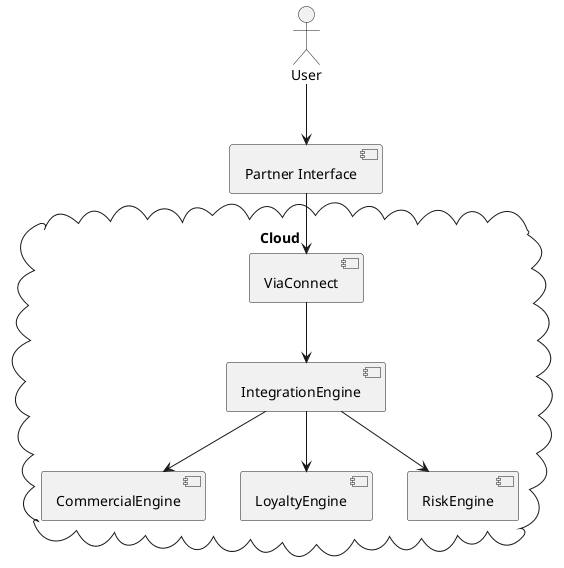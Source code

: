 @startuml

actor User
component "Partner Interface" as PartnerInterface
User --> PartnerInterface


cloud Cloud {
    component ViaConnect
    component IntegrationEngine
    ViaConnect --> IntegrationEngine

    component CommercialEngine
    component LoyaltyEngine
    component RiskEngine

    IntegrationEngine --> CommercialEngine
    IntegrationEngine --> LoyaltyEngine
    IntegrationEngine --> RiskEngine
}


PartnerInterface --> ViaConnect


@enduml
